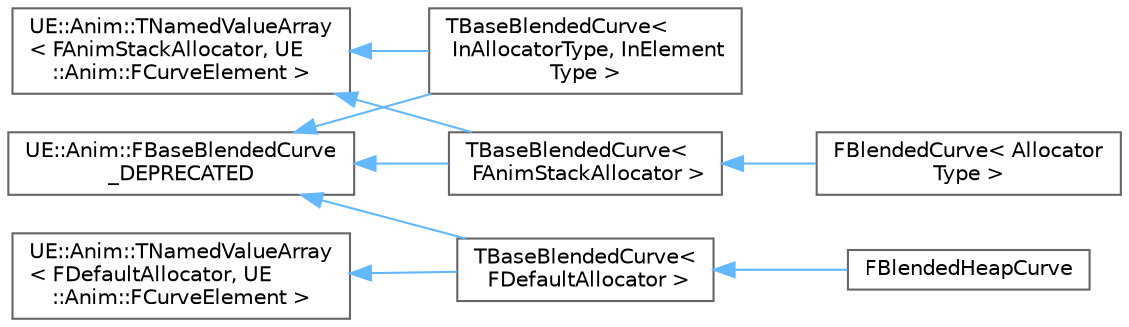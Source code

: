 digraph "Graphical Class Hierarchy"
{
 // INTERACTIVE_SVG=YES
 // LATEX_PDF_SIZE
  bgcolor="transparent";
  edge [fontname=Helvetica,fontsize=10,labelfontname=Helvetica,labelfontsize=10];
  node [fontname=Helvetica,fontsize=10,shape=box,height=0.2,width=0.4];
  rankdir="LR";
  Node0 [id="Node000000",label="UE::Anim::FBaseBlendedCurve\l_DEPRECATED",height=0.2,width=0.4,color="grey40", fillcolor="white", style="filled",URL="$d6/d66/structUE_1_1Anim_1_1FBaseBlendedCurve__DEPRECATED.html",tooltip=" "];
  Node0 -> Node1 [id="edge8885_Node000000_Node000001",dir="back",color="steelblue1",style="solid",tooltip=" "];
  Node1 [id="Node000001",label="TBaseBlendedCurve\<\l FAnimStackAllocator \>",height=0.2,width=0.4,color="grey40", fillcolor="white", style="filled",URL="$d1/dd3/structTBaseBlendedCurve.html",tooltip=" "];
  Node1 -> Node2 [id="edge8886_Node000001_Node000002",dir="back",color="steelblue1",style="solid",tooltip=" "];
  Node2 [id="Node000002",label="FBlendedCurve\< Allocator\lType \>",height=0.2,width=0.4,color="grey40", fillcolor="white", style="filled",URL="$de/da5/structFBlendedCurve.html",tooltip=" "];
  Node0 -> Node5 [id="edge8887_Node000000_Node000005",dir="back",color="steelblue1",style="solid",tooltip=" "];
  Node5 [id="Node000005",label="TBaseBlendedCurve\<\l FDefaultAllocator \>",height=0.2,width=0.4,color="grey40", fillcolor="white", style="filled",URL="$d1/dd3/structTBaseBlendedCurve.html",tooltip=" "];
  Node5 -> Node6 [id="edge8888_Node000005_Node000006",dir="back",color="steelblue1",style="solid",tooltip=" "];
  Node6 [id="Node000006",label="FBlendedHeapCurve",height=0.2,width=0.4,color="grey40", fillcolor="white", style="filled",URL="$d1/d46/structFBlendedHeapCurve.html",tooltip=" "];
  Node0 -> Node4 [id="edge8889_Node000000_Node000004",dir="back",color="steelblue1",style="solid",tooltip=" "];
  Node4 [id="Node000004",label="TBaseBlendedCurve\<\l InAllocatorType, InElement\lType \>",height=0.2,width=0.4,color="grey40", fillcolor="white", style="filled",URL="$d1/dd3/structTBaseBlendedCurve.html",tooltip="This struct is used to create curve snap shot of current time when extracted."];
  Node3 [id="Node000003",label="UE::Anim::TNamedValueArray\l\< FAnimStackAllocator, UE\l::Anim::FCurveElement \>",height=0.2,width=0.4,color="grey40", fillcolor="white", style="filled",URL="$d3/d27/structUE_1_1Anim_1_1TNamedValueArray.html",tooltip=" "];
  Node3 -> Node1 [id="edge8890_Node000003_Node000001",dir="back",color="steelblue1",style="solid",tooltip=" "];
  Node3 -> Node4 [id="edge8891_Node000003_Node000004",dir="back",color="steelblue1",style="solid",tooltip=" "];
  Node7 [id="Node000007",label="UE::Anim::TNamedValueArray\l\< FDefaultAllocator, UE\l::Anim::FCurveElement \>",height=0.2,width=0.4,color="grey40", fillcolor="white", style="filled",URL="$d3/d27/structUE_1_1Anim_1_1TNamedValueArray.html",tooltip=" "];
  Node7 -> Node5 [id="edge8892_Node000007_Node000005",dir="back",color="steelblue1",style="solid",tooltip=" "];
}
